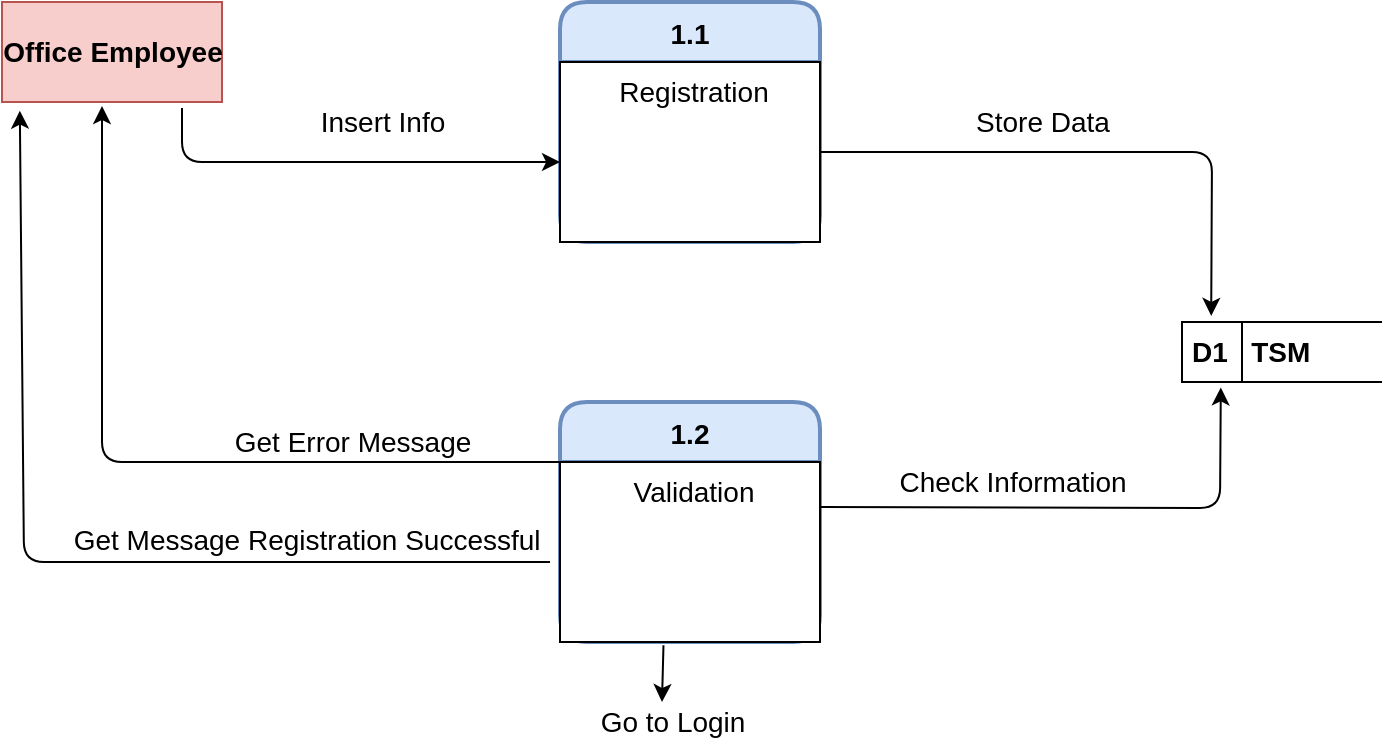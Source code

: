 <mxfile version="15.3.3" type="github">
  <diagram id="Ol2Z-qb5ksOoM-Y0ch4e" name="Page-1">
    <mxGraphModel dx="1488" dy="605" grid="0" gridSize="10" guides="1" tooltips="1" connect="1" arrows="1" fold="1" page="1" pageScale="1" pageWidth="827" pageHeight="1169" math="0" shadow="0">
      <root>
        <mxCell id="0" />
        <mxCell id="1" parent="0" />
        <mxCell id="f4AdVtEs-Pux7ZDf4t8M-1" value="1.1" style="swimlane;childLayout=stackLayout;horizontal=1;startSize=30;horizontalStack=0;rounded=1;fontSize=14;fontStyle=1;strokeWidth=2;resizeParent=0;resizeLast=1;shadow=0;dashed=0;align=center;hachureGap=4;pointerEvents=0;fillColor=#dae8fc;strokeColor=#6c8ebf;" vertex="1" parent="1">
          <mxGeometry x="349" y="120" width="130" height="120" as="geometry" />
        </mxCell>
        <mxCell id="f4AdVtEs-Pux7ZDf4t8M-2" value="Registration" style="align=center;spacingLeft=4;fontSize=14;verticalAlign=top;resizable=0;rotatable=0;part=1;" vertex="1" parent="f4AdVtEs-Pux7ZDf4t8M-1">
          <mxGeometry y="30" width="130" height="90" as="geometry" />
        </mxCell>
        <mxCell id="f4AdVtEs-Pux7ZDf4t8M-3" value="1.2" style="swimlane;childLayout=stackLayout;horizontal=1;startSize=30;horizontalStack=0;rounded=1;fontSize=14;fontStyle=1;strokeWidth=2;resizeParent=0;resizeLast=1;shadow=0;dashed=0;align=center;hachureGap=4;pointerEvents=0;fillColor=#dae8fc;strokeColor=#6c8ebf;" vertex="1" parent="1">
          <mxGeometry x="349" y="320" width="130" height="120" as="geometry" />
        </mxCell>
        <mxCell id="f4AdVtEs-Pux7ZDf4t8M-4" value="Validation" style="align=center;spacingLeft=4;fontSize=14;verticalAlign=top;resizable=0;rotatable=0;part=1;" vertex="1" parent="f4AdVtEs-Pux7ZDf4t8M-3">
          <mxGeometry y="30" width="130" height="90" as="geometry" />
        </mxCell>
        <mxCell id="f4AdVtEs-Pux7ZDf4t8M-5" value="&lt;b&gt;Office Employee&lt;/b&gt;" style="html=1;hachureGap=4;pointerEvents=0;fontSize=14;align=center;fillColor=#f8cecc;strokeColor=#b85450;" vertex="1" parent="1">
          <mxGeometry x="70" y="120" width="110" height="50" as="geometry" />
        </mxCell>
        <mxCell id="f4AdVtEs-Pux7ZDf4t8M-6" value="" style="endArrow=classic;html=1;fontSize=14;sourcePerimeterSpacing=8;targetPerimeterSpacing=8;entryX=0;entryY=0.556;entryDx=0;entryDy=0;entryPerimeter=0;" edge="1" parent="1" target="f4AdVtEs-Pux7ZDf4t8M-2">
          <mxGeometry width="50" height="50" relative="1" as="geometry">
            <mxPoint x="160" y="173" as="sourcePoint" />
            <mxPoint x="400" y="360" as="targetPoint" />
            <Array as="points">
              <mxPoint x="160" y="200" />
            </Array>
          </mxGeometry>
        </mxCell>
        <mxCell id="f4AdVtEs-Pux7ZDf4t8M-7" value="Insert Info" style="text;html=1;align=center;verticalAlign=middle;resizable=0;points=[];autosize=1;strokeColor=none;fillColor=none;fontSize=14;" vertex="1" parent="1">
          <mxGeometry x="220" y="170" width="80" height="20" as="geometry" />
        </mxCell>
        <mxCell id="f4AdVtEs-Pux7ZDf4t8M-8" value="" style="endArrow=classic;html=1;fontSize=14;sourcePerimeterSpacing=8;targetPerimeterSpacing=8;exitX=0;exitY=0;exitDx=0;exitDy=0;" edge="1" parent="1" source="f4AdVtEs-Pux7ZDf4t8M-4">
          <mxGeometry width="50" height="50" relative="1" as="geometry">
            <mxPoint x="350" y="410" as="sourcePoint" />
            <mxPoint x="120" y="172" as="targetPoint" />
            <Array as="points">
              <mxPoint x="120" y="350" />
            </Array>
          </mxGeometry>
        </mxCell>
        <mxCell id="f4AdVtEs-Pux7ZDf4t8M-9" value="Get Error Message" style="text;html=1;align=center;verticalAlign=middle;resizable=0;points=[];autosize=1;strokeColor=none;fillColor=none;fontSize=14;" vertex="1" parent="1">
          <mxGeometry x="180" y="330" width="130" height="20" as="geometry" />
        </mxCell>
        <mxCell id="f4AdVtEs-Pux7ZDf4t8M-10" value="" style="endArrow=classic;html=1;fontSize=14;sourcePerimeterSpacing=8;targetPerimeterSpacing=8;entryX=0.081;entryY=1.087;entryDx=0;entryDy=0;entryPerimeter=0;" edge="1" parent="1" target="f4AdVtEs-Pux7ZDf4t8M-5">
          <mxGeometry width="50" height="50" relative="1" as="geometry">
            <mxPoint x="344" y="400" as="sourcePoint" />
            <mxPoint x="400" y="360" as="targetPoint" />
            <Array as="points">
              <mxPoint x="81" y="400" />
            </Array>
          </mxGeometry>
        </mxCell>
        <mxCell id="f4AdVtEs-Pux7ZDf4t8M-11" value="Get Message Registration Successful&amp;nbsp;" style="text;html=1;align=center;verticalAlign=middle;resizable=0;points=[];autosize=1;strokeColor=none;fillColor=none;fontSize=14;" vertex="1" parent="1">
          <mxGeometry x="99" y="379" width="250" height="20" as="geometry" />
        </mxCell>
        <mxCell id="f4AdVtEs-Pux7ZDf4t8M-12" value="&lt;b&gt;D1&amp;nbsp; &amp;nbsp;TSM&lt;/b&gt;" style="html=1;dashed=0;whitespace=wrap;shape=mxgraph.dfd.dataStoreID;align=left;spacingLeft=3;points=[[0,0],[0.5,0],[1,0],[0,0.5],[1,0.5],[0,1],[0.5,1],[1,1]];hachureGap=4;pointerEvents=0;fontSize=14;" vertex="1" parent="1">
          <mxGeometry x="660" y="280" width="100" height="30" as="geometry" />
        </mxCell>
        <mxCell id="f4AdVtEs-Pux7ZDf4t8M-14" value="" style="endArrow=classic;html=1;fontSize=14;sourcePerimeterSpacing=8;targetPerimeterSpacing=8;exitX=1;exitY=0.25;exitDx=0;exitDy=0;entryX=0.194;entryY=1.09;entryDx=0;entryDy=0;entryPerimeter=0;" edge="1" parent="1" source="f4AdVtEs-Pux7ZDf4t8M-4" target="f4AdVtEs-Pux7ZDf4t8M-12">
          <mxGeometry width="50" height="50" relative="1" as="geometry">
            <mxPoint x="350" y="410" as="sourcePoint" />
            <mxPoint x="400" y="360" as="targetPoint" />
            <Array as="points">
              <mxPoint x="679" y="373" />
            </Array>
          </mxGeometry>
        </mxCell>
        <mxCell id="f4AdVtEs-Pux7ZDf4t8M-15" value="Check Information" style="text;html=1;align=center;verticalAlign=middle;resizable=0;points=[];autosize=1;strokeColor=none;fillColor=none;fontSize=14;" vertex="1" parent="1">
          <mxGeometry x="510" y="350" width="130" height="20" as="geometry" />
        </mxCell>
        <mxCell id="f4AdVtEs-Pux7ZDf4t8M-16" value="" style="endArrow=classic;html=1;fontSize=14;sourcePerimeterSpacing=8;targetPerimeterSpacing=8;exitX=1;exitY=0.5;exitDx=0;exitDy=0;entryX=0.146;entryY=-0.102;entryDx=0;entryDy=0;entryPerimeter=0;" edge="1" parent="1" source="f4AdVtEs-Pux7ZDf4t8M-2" target="f4AdVtEs-Pux7ZDf4t8M-12">
          <mxGeometry width="50" height="50" relative="1" as="geometry">
            <mxPoint x="350" y="410" as="sourcePoint" />
            <mxPoint x="400" y="360" as="targetPoint" />
            <Array as="points">
              <mxPoint x="675" y="195" />
            </Array>
          </mxGeometry>
        </mxCell>
        <mxCell id="f4AdVtEs-Pux7ZDf4t8M-17" value="Store Data" style="text;html=1;align=center;verticalAlign=middle;resizable=0;points=[];autosize=1;strokeColor=none;fillColor=none;fontSize=14;" vertex="1" parent="1">
          <mxGeometry x="550" y="170" width="80" height="20" as="geometry" />
        </mxCell>
        <mxCell id="f4AdVtEs-Pux7ZDf4t8M-18" value="" style="endArrow=classic;html=1;fontSize=14;sourcePerimeterSpacing=8;targetPerimeterSpacing=8;exitX=0.398;exitY=1.018;exitDx=0;exitDy=0;exitPerimeter=0;" edge="1" parent="1" source="f4AdVtEs-Pux7ZDf4t8M-4">
          <mxGeometry width="50" height="50" relative="1" as="geometry">
            <mxPoint x="350" y="520" as="sourcePoint" />
            <mxPoint x="400" y="470" as="targetPoint" />
          </mxGeometry>
        </mxCell>
        <mxCell id="f4AdVtEs-Pux7ZDf4t8M-19" value="Go to Login" style="text;html=1;align=center;verticalAlign=middle;resizable=0;points=[];autosize=1;strokeColor=none;fillColor=none;fontSize=14;" vertex="1" parent="1">
          <mxGeometry x="360" y="470" width="90" height="20" as="geometry" />
        </mxCell>
      </root>
    </mxGraphModel>
  </diagram>
</mxfile>

